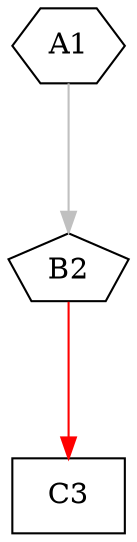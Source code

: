 digraph G {
graph [root="Demo",rankdir   = TB, nodesep           = 0.6, mindist     = 1.0, ranksep = 1.0, overlap = false]
node [style     = "filled", fillcolor = "white", color = "black"]
A1[cpu="0", flags="0x00000000", type="noop", prio="0", toffs="285302941026", pattern="patternA", patentry="false", patexit="false", beamproc="beamA", bpentry="false", bpexit="false", tvalid="0", vabs="false", qty="0", shape     = "hexagon", fillcolor = "white"];
B2[cpu="0", flags="0x00000000", type="switch", toffs="0", pattern="patternB", patentry="false", patexit="false", beamproc="beamB", bpentry="false", bpexit="false", shape     = "pentagon", fillcolor = "white"];
C3[cpu="0", flags="0x00000007", type="block", tperiod="0", pattern="patternC", patentry="false", patexit="false", beamproc="beamC", bpentry="false", bpexit="false", qlo="false", qhi="false", qil="false", shape     = "rectangle", fillcolor = "white"];
A1->B2 [type="meta", color     = "gray"];
B2->C3 [type="defdst", color     = "red"];
}
